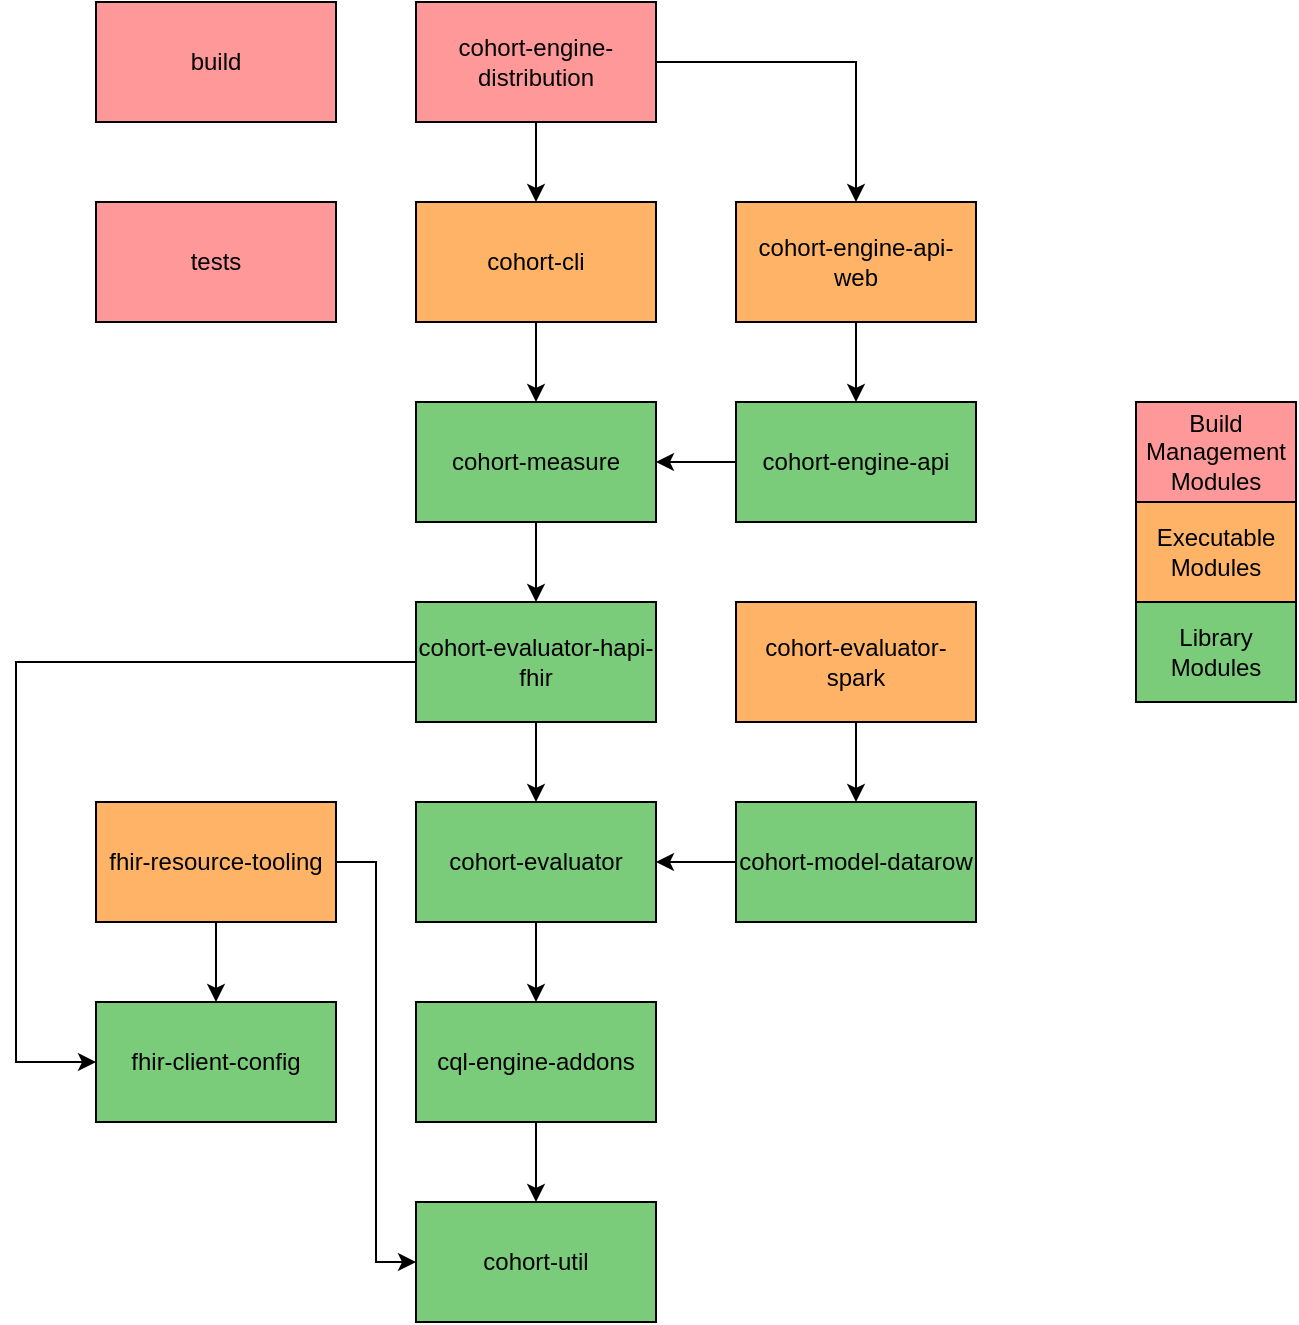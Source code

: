 <mxfile version="18.0.1" type="device"><diagram id="7YLjDDOJOk2cmLy09L1Q" name="Page-1"><mxGraphModel dx="1186" dy="672" grid="1" gridSize="10" guides="1" tooltips="1" connect="1" arrows="1" fold="1" page="1" pageScale="1" pageWidth="850" pageHeight="1100" math="0" shadow="0"><root><mxCell id="0"/><mxCell id="1" parent="0"/><mxCell id="WeTa_LeB8XugobTM-ITy-4" style="edgeStyle=orthogonalEdgeStyle;rounded=0;orthogonalLoop=1;jettySize=auto;html=1;exitX=0.5;exitY=1;exitDx=0;exitDy=0;entryX=0.5;entryY=0;entryDx=0;entryDy=0;" edge="1" parent="1" source="L7VKaQ5VVsX4s7dT-lwV-52" target="L7VKaQ5VVsX4s7dT-lwV-57"><mxGeometry relative="1" as="geometry"/></mxCell><mxCell id="WeTa_LeB8XugobTM-ITy-5" style="edgeStyle=orthogonalEdgeStyle;rounded=0;orthogonalLoop=1;jettySize=auto;html=1;exitX=1;exitY=0.5;exitDx=0;exitDy=0;entryX=0.5;entryY=0;entryDx=0;entryDy=0;" edge="1" parent="1" source="L7VKaQ5VVsX4s7dT-lwV-52" target="L7VKaQ5VVsX4s7dT-lwV-64"><mxGeometry relative="1" as="geometry"/></mxCell><mxCell id="L7VKaQ5VVsX4s7dT-lwV-52" value="cohort-engine-distribution" style="rounded=0;whiteSpace=wrap;html=1;fillColor=#FF9999;" parent="1" vertex="1"><mxGeometry x="320" y="60" width="120" height="60" as="geometry"/></mxCell><mxCell id="WeTa_LeB8XugobTM-ITy-3" style="edgeStyle=orthogonalEdgeStyle;rounded=0;orthogonalLoop=1;jettySize=auto;html=1;exitX=0.5;exitY=1;exitDx=0;exitDy=0;entryX=0.5;entryY=0;entryDx=0;entryDy=0;" edge="1" parent="1" source="L7VKaQ5VVsX4s7dT-lwV-57" target="L7VKaQ5VVsX4s7dT-lwV-78"><mxGeometry relative="1" as="geometry"/></mxCell><mxCell id="L7VKaQ5VVsX4s7dT-lwV-57" value="cohort-cli" style="rounded=0;whiteSpace=wrap;html=1;fillColor=#FFB366;" parent="1" vertex="1"><mxGeometry x="320" y="160" width="120" height="60" as="geometry"/></mxCell><mxCell id="L7VKaQ5VVsX4s7dT-lwV-100" style="edgeStyle=orthogonalEdgeStyle;rounded=0;orthogonalLoop=1;jettySize=auto;html=1;exitX=0.5;exitY=1;exitDx=0;exitDy=0;entryX=0.5;entryY=0;entryDx=0;entryDy=0;" parent="1" source="L7VKaQ5VVsX4s7dT-lwV-64" target="L7VKaQ5VVsX4s7dT-lwV-84" edge="1"><mxGeometry relative="1" as="geometry"/></mxCell><mxCell id="L7VKaQ5VVsX4s7dT-lwV-64" value="cohort-engine-api-web" style="rounded=0;whiteSpace=wrap;html=1;fillColor=#FFB366;" parent="1" vertex="1"><mxGeometry x="480" y="160" width="120" height="60" as="geometry"/></mxCell><mxCell id="L7VKaQ5VVsX4s7dT-lwV-102" style="edgeStyle=orthogonalEdgeStyle;rounded=0;orthogonalLoop=1;jettySize=auto;html=1;exitX=0.5;exitY=1;exitDx=0;exitDy=0;entryX=0.5;entryY=0;entryDx=0;entryDy=0;" parent="1" source="L7VKaQ5VVsX4s7dT-lwV-67" target="L7VKaQ5VVsX4s7dT-lwV-87" edge="1"><mxGeometry relative="1" as="geometry"/></mxCell><mxCell id="L7VKaQ5VVsX4s7dT-lwV-67" value="cohort-evaluator" style="rounded=0;whiteSpace=wrap;html=1;fillColor=#7ACC7A;" parent="1" vertex="1"><mxGeometry x="320" y="460" width="120" height="60" as="geometry"/></mxCell><mxCell id="L7VKaQ5VVsX4s7dT-lwV-68" style="edgeStyle=orthogonalEdgeStyle;rounded=0;orthogonalLoop=1;jettySize=auto;html=1;exitX=0.5;exitY=1;exitDx=0;exitDy=0;entryX=0.5;entryY=0;entryDx=0;entryDy=0;" parent="1" source="L7VKaQ5VVsX4s7dT-lwV-72" target="L7VKaQ5VVsX4s7dT-lwV-67" edge="1"><mxGeometry relative="1" as="geometry"/></mxCell><mxCell id="L7VKaQ5VVsX4s7dT-lwV-105" style="edgeStyle=orthogonalEdgeStyle;rounded=0;orthogonalLoop=1;jettySize=auto;html=1;exitX=0;exitY=0.5;exitDx=0;exitDy=0;entryX=0;entryY=0.5;entryDx=0;entryDy=0;" parent="1" source="L7VKaQ5VVsX4s7dT-lwV-72" target="L7VKaQ5VVsX4s7dT-lwV-79" edge="1"><mxGeometry relative="1" as="geometry"><Array as="points"><mxPoint x="120" y="390"/><mxPoint x="120" y="590"/></Array></mxGeometry></mxCell><mxCell id="L7VKaQ5VVsX4s7dT-lwV-72" value="cohort-evaluator-hapi-fhir" style="rounded=0;whiteSpace=wrap;html=1;fillColor=#7ACC7A;" parent="1" vertex="1"><mxGeometry x="320" y="360" width="120" height="60" as="geometry"/></mxCell><mxCell id="L7VKaQ5VVsX4s7dT-lwV-73" style="edgeStyle=orthogonalEdgeStyle;rounded=0;orthogonalLoop=1;jettySize=auto;html=1;exitX=0.5;exitY=1;exitDx=0;exitDy=0;entryX=0.5;entryY=0;entryDx=0;entryDy=0;" parent="1" source="L7VKaQ5VVsX4s7dT-lwV-78" target="L7VKaQ5VVsX4s7dT-lwV-72" edge="1"><mxGeometry relative="1" as="geometry"/></mxCell><mxCell id="L7VKaQ5VVsX4s7dT-lwV-78" value="cohort-measure" style="rounded=0;whiteSpace=wrap;html=1;fillColor=#7ACC7A;" parent="1" vertex="1"><mxGeometry x="320" y="260" width="120" height="60" as="geometry"/></mxCell><mxCell id="L7VKaQ5VVsX4s7dT-lwV-79" value="fhir-client-config" style="rounded=0;whiteSpace=wrap;html=1;fillColor=#7ACC7A;" parent="1" vertex="1"><mxGeometry x="160" y="560" width="120" height="60" as="geometry"/></mxCell><mxCell id="L7VKaQ5VVsX4s7dT-lwV-101" style="edgeStyle=orthogonalEdgeStyle;rounded=0;orthogonalLoop=1;jettySize=auto;html=1;exitX=0;exitY=0.5;exitDx=0;exitDy=0;" parent="1" source="L7VKaQ5VVsX4s7dT-lwV-84" target="L7VKaQ5VVsX4s7dT-lwV-78" edge="1"><mxGeometry relative="1" as="geometry"/></mxCell><mxCell id="L7VKaQ5VVsX4s7dT-lwV-84" value="cohort-engine-api" style="rounded=0;whiteSpace=wrap;html=1;fillColor=#7ACC7A;" parent="1" vertex="1"><mxGeometry x="480" y="260" width="120" height="60" as="geometry"/></mxCell><mxCell id="L7VKaQ5VVsX4s7dT-lwV-85" value="cohort-util" style="rounded=0;whiteSpace=wrap;html=1;fillColor=#7ACC7A;" parent="1" vertex="1"><mxGeometry x="320" y="660" width="120" height="60" as="geometry"/></mxCell><mxCell id="L7VKaQ5VVsX4s7dT-lwV-86" style="edgeStyle=orthogonalEdgeStyle;rounded=0;orthogonalLoop=1;jettySize=auto;html=1;exitX=0.5;exitY=1;exitDx=0;exitDy=0;entryX=0.5;entryY=0;entryDx=0;entryDy=0;" parent="1" source="L7VKaQ5VVsX4s7dT-lwV-87" target="L7VKaQ5VVsX4s7dT-lwV-85" edge="1"><mxGeometry relative="1" as="geometry"/></mxCell><mxCell id="L7VKaQ5VVsX4s7dT-lwV-87" value="cql-engine-addons" style="rounded=0;whiteSpace=wrap;html=1;fillColor=#7ACC7A;" parent="1" vertex="1"><mxGeometry x="320" y="560" width="120" height="60" as="geometry"/></mxCell><mxCell id="L7VKaQ5VVsX4s7dT-lwV-88" style="edgeStyle=orthogonalEdgeStyle;rounded=0;orthogonalLoop=1;jettySize=auto;html=1;exitX=0.5;exitY=1;exitDx=0;exitDy=0;entryX=0.5;entryY=0;entryDx=0;entryDy=0;" parent="1" source="L7VKaQ5VVsX4s7dT-lwV-90" target="L7VKaQ5VVsX4s7dT-lwV-92" edge="1"><mxGeometry relative="1" as="geometry"/></mxCell><mxCell id="L7VKaQ5VVsX4s7dT-lwV-90" value="cohort-evaluator-spark" style="rounded=0;whiteSpace=wrap;html=1;fillColor=#FFB366;" parent="1" vertex="1"><mxGeometry x="480" y="360" width="120" height="60" as="geometry"/></mxCell><mxCell id="L7VKaQ5VVsX4s7dT-lwV-103" style="edgeStyle=orthogonalEdgeStyle;rounded=0;orthogonalLoop=1;jettySize=auto;html=1;exitX=0;exitY=0.5;exitDx=0;exitDy=0;entryX=1;entryY=0.5;entryDx=0;entryDy=0;" parent="1" source="L7VKaQ5VVsX4s7dT-lwV-92" target="L7VKaQ5VVsX4s7dT-lwV-67" edge="1"><mxGeometry relative="1" as="geometry"/></mxCell><mxCell id="L7VKaQ5VVsX4s7dT-lwV-92" value="cohort-model-datarow" style="rounded=0;whiteSpace=wrap;html=1;fillColor=#7ACC7A;" parent="1" vertex="1"><mxGeometry x="480" y="460" width="120" height="60" as="geometry"/></mxCell><mxCell id="L7VKaQ5VVsX4s7dT-lwV-106" style="edgeStyle=orthogonalEdgeStyle;rounded=0;orthogonalLoop=1;jettySize=auto;html=1;exitX=0.5;exitY=1;exitDx=0;exitDy=0;entryX=0.5;entryY=0;entryDx=0;entryDy=0;" parent="1" source="L7VKaQ5VVsX4s7dT-lwV-95" target="L7VKaQ5VVsX4s7dT-lwV-79" edge="1"><mxGeometry relative="1" as="geometry"/></mxCell><mxCell id="L7VKaQ5VVsX4s7dT-lwV-107" style="edgeStyle=orthogonalEdgeStyle;rounded=0;orthogonalLoop=1;jettySize=auto;html=1;exitX=1;exitY=0.5;exitDx=0;exitDy=0;entryX=0;entryY=0.5;entryDx=0;entryDy=0;" parent="1" source="L7VKaQ5VVsX4s7dT-lwV-95" target="L7VKaQ5VVsX4s7dT-lwV-85" edge="1"><mxGeometry relative="1" as="geometry"/></mxCell><mxCell id="L7VKaQ5VVsX4s7dT-lwV-95" value="fhir-resource-tooling" style="rounded=0;whiteSpace=wrap;html=1;fillColor=#FFB366;" parent="1" vertex="1"><mxGeometry x="160" y="460" width="120" height="60" as="geometry"/></mxCell><mxCell id="L7VKaQ5VVsX4s7dT-lwV-119" value="Build Management Modules" style="rounded=0;whiteSpace=wrap;html=1;fillColor=#FF9999;" parent="1" vertex="1"><mxGeometry x="680" y="260" width="80" height="50" as="geometry"/></mxCell><mxCell id="L7VKaQ5VVsX4s7dT-lwV-120" value="Executable Modules" style="rounded=0;whiteSpace=wrap;html=1;fillColor=#FFB366;" parent="1" vertex="1"><mxGeometry x="680" y="310" width="80" height="50" as="geometry"/></mxCell><mxCell id="L7VKaQ5VVsX4s7dT-lwV-122" value="Library Modules" style="rounded=0;whiteSpace=wrap;html=1;fillColor=#7ACC7A;" parent="1" vertex="1"><mxGeometry x="680" y="360" width="80" height="50" as="geometry"/></mxCell><mxCell id="WeTa_LeB8XugobTM-ITy-6" value="build" style="rounded=0;whiteSpace=wrap;html=1;fillColor=#FF9999;" vertex="1" parent="1"><mxGeometry x="160" y="60" width="120" height="60" as="geometry"/></mxCell><mxCell id="WeTa_LeB8XugobTM-ITy-7" value="tests" style="rounded=0;whiteSpace=wrap;html=1;fillColor=#FF9999;" vertex="1" parent="1"><mxGeometry x="160" y="160" width="120" height="60" as="geometry"/></mxCell></root></mxGraphModel></diagram></mxfile>